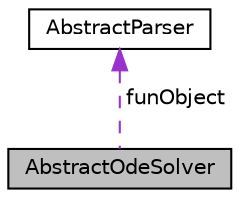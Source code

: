 digraph "AbstractOdeSolver"
{
 // LATEX_PDF_SIZE
  edge [fontname="Helvetica",fontsize="10",labelfontname="Helvetica",labelfontsize="10"];
  node [fontname="Helvetica",fontsize="10",shape=record];
  Node1 [label="AbstractOdeSolver",height=0.2,width=0.4,color="black", fillcolor="grey75", style="filled", fontcolor="black",tooltip=" "];
  Node2 -> Node1 [dir="back",color="darkorchid3",fontsize="10",style="dashed",label=" funObject" ];
  Node2 [label="AbstractParser",height=0.2,width=0.4,color="black", fillcolor="white", style="filled",URL="$classAbstractParser.html",tooltip=" "];
}
